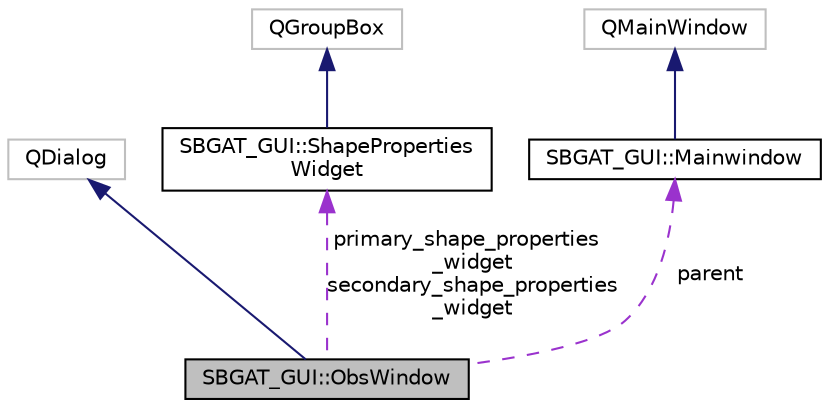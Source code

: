 digraph "SBGAT_GUI::ObsWindow"
{
  edge [fontname="Helvetica",fontsize="10",labelfontname="Helvetica",labelfontsize="10"];
  node [fontname="Helvetica",fontsize="10",shape=record];
  Node4 [label="SBGAT_GUI::ObsWindow",height=0.2,width=0.4,color="black", fillcolor="grey75", style="filled", fontcolor="black"];
  Node5 -> Node4 [dir="back",color="midnightblue",fontsize="10",style="solid",fontname="Helvetica"];
  Node5 [label="QDialog",height=0.2,width=0.4,color="grey75", fillcolor="white", style="filled"];
  Node6 -> Node4 [dir="back",color="darkorchid3",fontsize="10",style="dashed",label=" primary_shape_properties\l_widget\nsecondary_shape_properties\l_widget" ,fontname="Helvetica"];
  Node6 [label="SBGAT_GUI::ShapeProperties\lWidget",height=0.2,width=0.4,color="black", fillcolor="white", style="filled",URL="$class_s_b_g_a_t___g_u_i_1_1_shape_properties_widget.html",tooltip="ShapePropertiesWidget class defining a widget where a user can specify the values taken by the physic..."];
  Node7 -> Node6 [dir="back",color="midnightblue",fontsize="10",style="solid",fontname="Helvetica"];
  Node7 [label="QGroupBox",height=0.2,width=0.4,color="grey75", fillcolor="white", style="filled"];
  Node8 -> Node4 [dir="back",color="darkorchid3",fontsize="10",style="dashed",label=" parent" ,fontname="Helvetica"];
  Node8 [label="SBGAT_GUI::Mainwindow",height=0.2,width=0.4,color="black", fillcolor="white", style="filled",URL="$class_s_b_g_a_t___g_u_i_1_1_mainwindow.html",tooltip="Mainwindow class. This is the main class of the SbgatGUI application. "];
  Node9 -> Node8 [dir="back",color="midnightblue",fontsize="10",style="solid",fontname="Helvetica"];
  Node9 [label="QMainWindow",height=0.2,width=0.4,color="grey75", fillcolor="white", style="filled"];
}
